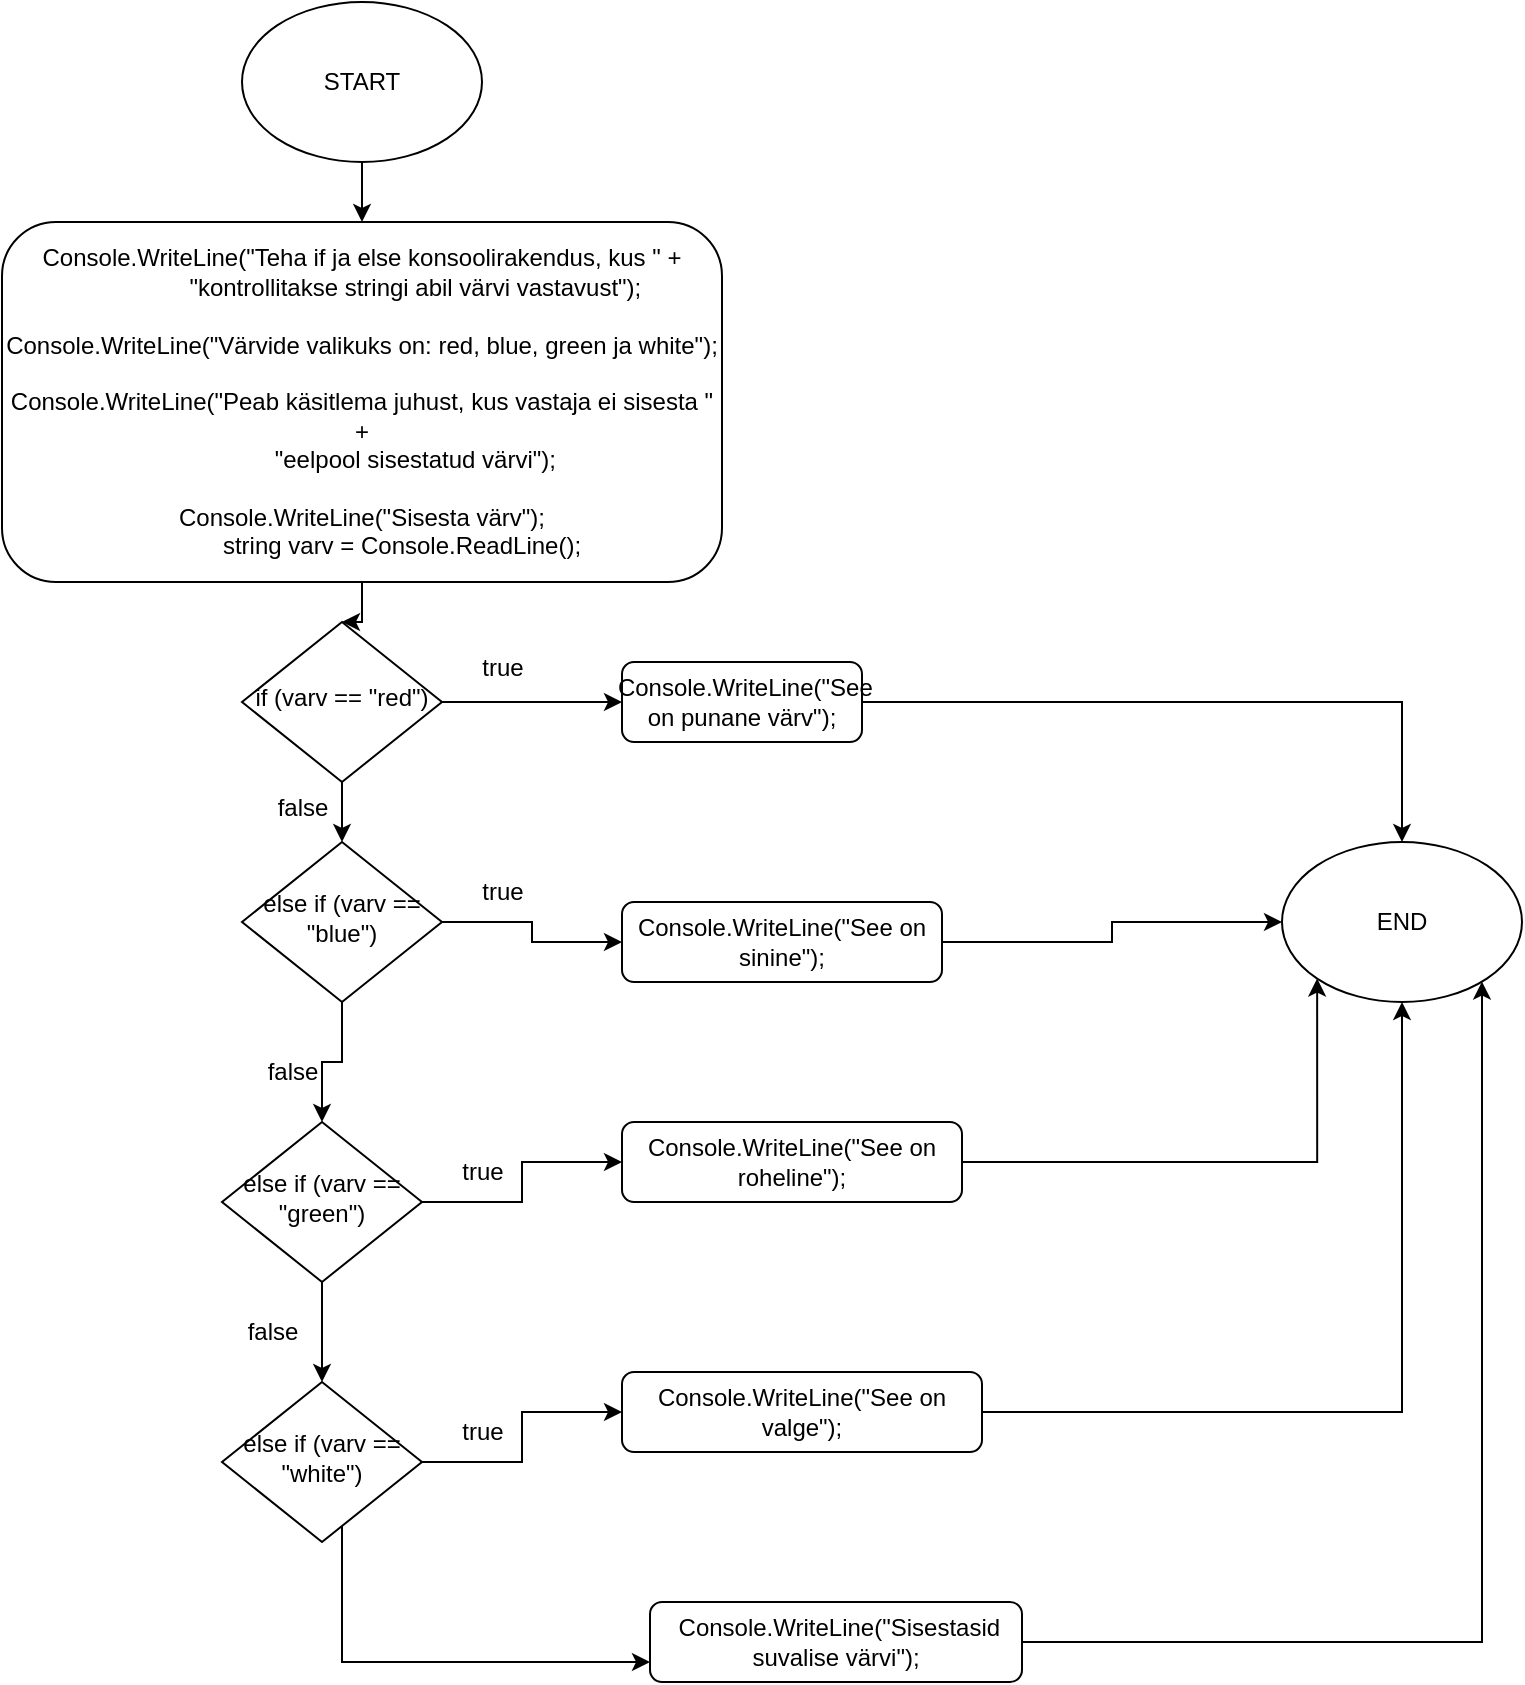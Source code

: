 <mxfile version="22.1.3" type="device">
  <diagram id="C5RBs43oDa-KdzZeNtuy" name="Page-1">
    <mxGraphModel dx="1434" dy="1915" grid="1" gridSize="10" guides="1" tooltips="1" connect="1" arrows="1" fold="1" page="1" pageScale="1" pageWidth="827" pageHeight="1169" math="0" shadow="0">
      <root>
        <mxCell id="WIyWlLk6GJQsqaUBKTNV-0" />
        <mxCell id="WIyWlLk6GJQsqaUBKTNV-1" parent="WIyWlLk6GJQsqaUBKTNV-0" />
        <mxCell id="SKYdTiVxKng6E62c-PCe-9" style="edgeStyle=orthogonalEdgeStyle;rounded=0;orthogonalLoop=1;jettySize=auto;html=1;entryX=0.5;entryY=0;entryDx=0;entryDy=0;" edge="1" parent="WIyWlLk6GJQsqaUBKTNV-1" source="WIyWlLk6GJQsqaUBKTNV-3" target="WIyWlLk6GJQsqaUBKTNV-6">
          <mxGeometry relative="1" as="geometry" />
        </mxCell>
        <mxCell id="WIyWlLk6GJQsqaUBKTNV-3" value="&lt;div&gt;Console.WriteLine(&quot;Teha if ja else konsoolirakendus, kus &quot; +&lt;/div&gt;&lt;div&gt;&amp;nbsp; &amp;nbsp; &amp;nbsp; &amp;nbsp; &amp;nbsp; &amp;nbsp; &amp;nbsp; &amp;nbsp; &quot;kontrollitakse stringi abil värvi vastavust&quot;);&lt;/div&gt;&lt;div&gt;&lt;br&gt;&lt;/div&gt;&lt;div&gt;Console.WriteLine(&quot;Värvide valikuks on: red, blue, green ja white&quot;);&lt;br&gt;&lt;/div&gt;&lt;div&gt;&lt;br&gt;&lt;/div&gt;&lt;div&gt;&lt;div&gt;Console.WriteLine(&quot;Peab käsitlema juhust, kus vastaja ei sisesta &quot; +&lt;/div&gt;&lt;div&gt;&amp;nbsp; &amp;nbsp; &amp;nbsp; &amp;nbsp; &amp;nbsp; &amp;nbsp; &amp;nbsp; &amp;nbsp; &quot;eelpool sisestatud värvi&quot;);&lt;/div&gt;&lt;/div&gt;&lt;div&gt;&lt;br&gt;&lt;/div&gt;&lt;div&gt;&lt;div&gt;Console.WriteLine(&quot;Sisesta värv&quot;);&lt;/div&gt;&lt;div&gt;&amp;nbsp; &amp;nbsp; &amp;nbsp; &amp;nbsp; &amp;nbsp; &amp;nbsp; string varv = Console.ReadLine();&lt;/div&gt;&lt;/div&gt;" style="rounded=1;whiteSpace=wrap;html=1;fontSize=12;glass=0;strokeWidth=1;shadow=0;" parent="WIyWlLk6GJQsqaUBKTNV-1" vertex="1">
          <mxGeometry x="30" y="-30" width="360" height="180" as="geometry" />
        </mxCell>
        <mxCell id="SKYdTiVxKng6E62c-PCe-10" style="edgeStyle=orthogonalEdgeStyle;rounded=0;orthogonalLoop=1;jettySize=auto;html=1;entryX=0.5;entryY=0;entryDx=0;entryDy=0;" edge="1" parent="WIyWlLk6GJQsqaUBKTNV-1" source="WIyWlLk6GJQsqaUBKTNV-6" target="WIyWlLk6GJQsqaUBKTNV-10">
          <mxGeometry relative="1" as="geometry" />
        </mxCell>
        <mxCell id="SKYdTiVxKng6E62c-PCe-14" style="edgeStyle=orthogonalEdgeStyle;rounded=0;orthogonalLoop=1;jettySize=auto;html=1;" edge="1" parent="WIyWlLk6GJQsqaUBKTNV-1" source="WIyWlLk6GJQsqaUBKTNV-6" target="WIyWlLk6GJQsqaUBKTNV-12">
          <mxGeometry relative="1" as="geometry" />
        </mxCell>
        <mxCell id="WIyWlLk6GJQsqaUBKTNV-6" value="if (varv == &quot;red&quot;)" style="rhombus;whiteSpace=wrap;html=1;shadow=0;fontFamily=Helvetica;fontSize=12;align=center;strokeWidth=1;spacing=6;spacingTop=-4;" parent="WIyWlLk6GJQsqaUBKTNV-1" vertex="1">
          <mxGeometry x="150" y="170" width="100" height="80" as="geometry" />
        </mxCell>
        <mxCell id="SKYdTiVxKng6E62c-PCe-15" style="edgeStyle=orthogonalEdgeStyle;rounded=0;orthogonalLoop=1;jettySize=auto;html=1;" edge="1" parent="WIyWlLk6GJQsqaUBKTNV-1" source="WIyWlLk6GJQsqaUBKTNV-10" target="WIyWlLk6GJQsqaUBKTNV-11">
          <mxGeometry relative="1" as="geometry" />
        </mxCell>
        <mxCell id="SKYdTiVxKng6E62c-PCe-20" style="edgeStyle=orthogonalEdgeStyle;rounded=0;orthogonalLoop=1;jettySize=auto;html=1;entryX=0.5;entryY=0;entryDx=0;entryDy=0;" edge="1" parent="WIyWlLk6GJQsqaUBKTNV-1" source="WIyWlLk6GJQsqaUBKTNV-10" target="SKYdTiVxKng6E62c-PCe-5">
          <mxGeometry relative="1" as="geometry" />
        </mxCell>
        <mxCell id="WIyWlLk6GJQsqaUBKTNV-10" value="else if (varv == &quot;blue&quot;)" style="rhombus;whiteSpace=wrap;html=1;shadow=0;fontFamily=Helvetica;fontSize=12;align=center;strokeWidth=1;spacing=6;spacingTop=-4;" parent="WIyWlLk6GJQsqaUBKTNV-1" vertex="1">
          <mxGeometry x="150" y="280" width="100" height="80" as="geometry" />
        </mxCell>
        <mxCell id="SKYdTiVxKng6E62c-PCe-26" style="edgeStyle=orthogonalEdgeStyle;rounded=0;orthogonalLoop=1;jettySize=auto;html=1;entryX=0;entryY=0.5;entryDx=0;entryDy=0;" edge="1" parent="WIyWlLk6GJQsqaUBKTNV-1" source="WIyWlLk6GJQsqaUBKTNV-11" target="SKYdTiVxKng6E62c-PCe-1">
          <mxGeometry relative="1" as="geometry" />
        </mxCell>
        <mxCell id="WIyWlLk6GJQsqaUBKTNV-11" value="Console.WriteLine(&quot;See on sinine&quot;);" style="rounded=1;whiteSpace=wrap;html=1;fontSize=12;glass=0;strokeWidth=1;shadow=0;" parent="WIyWlLk6GJQsqaUBKTNV-1" vertex="1">
          <mxGeometry x="340" y="310" width="160" height="40" as="geometry" />
        </mxCell>
        <mxCell id="SKYdTiVxKng6E62c-PCe-25" style="edgeStyle=orthogonalEdgeStyle;rounded=0;orthogonalLoop=1;jettySize=auto;html=1;" edge="1" parent="WIyWlLk6GJQsqaUBKTNV-1" source="WIyWlLk6GJQsqaUBKTNV-12" target="SKYdTiVxKng6E62c-PCe-1">
          <mxGeometry relative="1" as="geometry" />
        </mxCell>
        <mxCell id="WIyWlLk6GJQsqaUBKTNV-12" value="&amp;nbsp;Console.WriteLine(&quot;See on punane värv&quot;);" style="rounded=1;whiteSpace=wrap;html=1;fontSize=12;glass=0;strokeWidth=1;shadow=0;" parent="WIyWlLk6GJQsqaUBKTNV-1" vertex="1">
          <mxGeometry x="340" y="190" width="120" height="40" as="geometry" />
        </mxCell>
        <mxCell id="SKYdTiVxKng6E62c-PCe-3" style="edgeStyle=orthogonalEdgeStyle;rounded=0;orthogonalLoop=1;jettySize=auto;html=1;entryX=0.5;entryY=0;entryDx=0;entryDy=0;" edge="1" parent="WIyWlLk6GJQsqaUBKTNV-1" source="SKYdTiVxKng6E62c-PCe-0" target="WIyWlLk6GJQsqaUBKTNV-3">
          <mxGeometry relative="1" as="geometry" />
        </mxCell>
        <mxCell id="SKYdTiVxKng6E62c-PCe-0" value="START" style="ellipse;whiteSpace=wrap;html=1;" vertex="1" parent="WIyWlLk6GJQsqaUBKTNV-1">
          <mxGeometry x="150" y="-140" width="120" height="80" as="geometry" />
        </mxCell>
        <mxCell id="SKYdTiVxKng6E62c-PCe-1" value="END" style="ellipse;whiteSpace=wrap;html=1;" vertex="1" parent="WIyWlLk6GJQsqaUBKTNV-1">
          <mxGeometry x="670" y="280" width="120" height="80" as="geometry" />
        </mxCell>
        <mxCell id="SKYdTiVxKng6E62c-PCe-17" style="edgeStyle=orthogonalEdgeStyle;rounded=0;orthogonalLoop=1;jettySize=auto;html=1;" edge="1" parent="WIyWlLk6GJQsqaUBKTNV-1" source="SKYdTiVxKng6E62c-PCe-4" target="SKYdTiVxKng6E62c-PCe-7">
          <mxGeometry relative="1" as="geometry" />
        </mxCell>
        <mxCell id="SKYdTiVxKng6E62c-PCe-18" style="edgeStyle=orthogonalEdgeStyle;rounded=0;orthogonalLoop=1;jettySize=auto;html=1;entryX=0;entryY=0.75;entryDx=0;entryDy=0;" edge="1" parent="WIyWlLk6GJQsqaUBKTNV-1" source="SKYdTiVxKng6E62c-PCe-4" target="SKYdTiVxKng6E62c-PCe-8">
          <mxGeometry relative="1" as="geometry">
            <Array as="points">
              <mxPoint x="200" y="690" />
            </Array>
          </mxGeometry>
        </mxCell>
        <mxCell id="SKYdTiVxKng6E62c-PCe-4" value="else if (varv == &quot;white&quot;)" style="rhombus;whiteSpace=wrap;html=1;shadow=0;fontFamily=Helvetica;fontSize=12;align=center;strokeWidth=1;spacing=6;spacingTop=-4;" vertex="1" parent="WIyWlLk6GJQsqaUBKTNV-1">
          <mxGeometry x="140" y="550" width="100" height="80" as="geometry" />
        </mxCell>
        <mxCell id="SKYdTiVxKng6E62c-PCe-16" style="edgeStyle=orthogonalEdgeStyle;rounded=0;orthogonalLoop=1;jettySize=auto;html=1;" edge="1" parent="WIyWlLk6GJQsqaUBKTNV-1" source="SKYdTiVxKng6E62c-PCe-5" target="SKYdTiVxKng6E62c-PCe-6">
          <mxGeometry relative="1" as="geometry" />
        </mxCell>
        <mxCell id="SKYdTiVxKng6E62c-PCe-19" style="edgeStyle=orthogonalEdgeStyle;rounded=0;orthogonalLoop=1;jettySize=auto;html=1;entryX=0.5;entryY=0;entryDx=0;entryDy=0;" edge="1" parent="WIyWlLk6GJQsqaUBKTNV-1" source="SKYdTiVxKng6E62c-PCe-5" target="SKYdTiVxKng6E62c-PCe-4">
          <mxGeometry relative="1" as="geometry" />
        </mxCell>
        <mxCell id="SKYdTiVxKng6E62c-PCe-5" value="else if (varv == &quot;green&quot;)" style="rhombus;whiteSpace=wrap;html=1;shadow=0;fontFamily=Helvetica;fontSize=12;align=center;strokeWidth=1;spacing=6;spacingTop=-4;" vertex="1" parent="WIyWlLk6GJQsqaUBKTNV-1">
          <mxGeometry x="140" y="420" width="100" height="80" as="geometry" />
        </mxCell>
        <mxCell id="SKYdTiVxKng6E62c-PCe-27" style="edgeStyle=orthogonalEdgeStyle;rounded=0;orthogonalLoop=1;jettySize=auto;html=1;entryX=0;entryY=1;entryDx=0;entryDy=0;" edge="1" parent="WIyWlLk6GJQsqaUBKTNV-1" source="SKYdTiVxKng6E62c-PCe-6" target="SKYdTiVxKng6E62c-PCe-1">
          <mxGeometry relative="1" as="geometry" />
        </mxCell>
        <mxCell id="SKYdTiVxKng6E62c-PCe-6" value="Console.WriteLine(&quot;See on roheline&quot;);" style="rounded=1;whiteSpace=wrap;html=1;fontSize=12;glass=0;strokeWidth=1;shadow=0;" vertex="1" parent="WIyWlLk6GJQsqaUBKTNV-1">
          <mxGeometry x="340" y="420" width="170" height="40" as="geometry" />
        </mxCell>
        <mxCell id="SKYdTiVxKng6E62c-PCe-28" style="edgeStyle=orthogonalEdgeStyle;rounded=0;orthogonalLoop=1;jettySize=auto;html=1;entryX=0.5;entryY=1;entryDx=0;entryDy=0;" edge="1" parent="WIyWlLk6GJQsqaUBKTNV-1" source="SKYdTiVxKng6E62c-PCe-7" target="SKYdTiVxKng6E62c-PCe-1">
          <mxGeometry relative="1" as="geometry" />
        </mxCell>
        <mxCell id="SKYdTiVxKng6E62c-PCe-7" value="Console.WriteLine(&quot;See on valge&quot;);" style="rounded=1;whiteSpace=wrap;html=1;fontSize=12;glass=0;strokeWidth=1;shadow=0;" vertex="1" parent="WIyWlLk6GJQsqaUBKTNV-1">
          <mxGeometry x="340" y="545" width="180" height="40" as="geometry" />
        </mxCell>
        <mxCell id="SKYdTiVxKng6E62c-PCe-29" style="edgeStyle=orthogonalEdgeStyle;rounded=0;orthogonalLoop=1;jettySize=auto;html=1;" edge="1" parent="WIyWlLk6GJQsqaUBKTNV-1" source="SKYdTiVxKng6E62c-PCe-8" target="SKYdTiVxKng6E62c-PCe-1">
          <mxGeometry relative="1" as="geometry">
            <Array as="points">
              <mxPoint x="770" y="680" />
            </Array>
          </mxGeometry>
        </mxCell>
        <mxCell id="SKYdTiVxKng6E62c-PCe-8" value="&amp;nbsp;Console.WriteLine(&quot;Sisestasid suvalise värvi&quot;);" style="rounded=1;whiteSpace=wrap;html=1;fontSize=12;glass=0;strokeWidth=1;shadow=0;" vertex="1" parent="WIyWlLk6GJQsqaUBKTNV-1">
          <mxGeometry x="354" y="660" width="186" height="40" as="geometry" />
        </mxCell>
        <mxCell id="SKYdTiVxKng6E62c-PCe-11" value="false" style="text;html=1;align=center;verticalAlign=middle;resizable=0;points=[];autosize=1;strokeColor=none;fillColor=none;" vertex="1" parent="WIyWlLk6GJQsqaUBKTNV-1">
          <mxGeometry x="155" y="248" width="50" height="30" as="geometry" />
        </mxCell>
        <mxCell id="SKYdTiVxKng6E62c-PCe-12" value="false" style="text;html=1;align=center;verticalAlign=middle;resizable=0;points=[];autosize=1;strokeColor=none;fillColor=none;" vertex="1" parent="WIyWlLk6GJQsqaUBKTNV-1">
          <mxGeometry x="150" y="380" width="50" height="30" as="geometry" />
        </mxCell>
        <mxCell id="SKYdTiVxKng6E62c-PCe-13" value="false" style="text;html=1;align=center;verticalAlign=middle;resizable=0;points=[];autosize=1;strokeColor=none;fillColor=none;" vertex="1" parent="WIyWlLk6GJQsqaUBKTNV-1">
          <mxGeometry x="140" y="510" width="50" height="30" as="geometry" />
        </mxCell>
        <mxCell id="SKYdTiVxKng6E62c-PCe-21" value="true" style="text;html=1;align=center;verticalAlign=middle;resizable=0;points=[];autosize=1;strokeColor=none;fillColor=none;" vertex="1" parent="WIyWlLk6GJQsqaUBKTNV-1">
          <mxGeometry x="260" y="178" width="40" height="30" as="geometry" />
        </mxCell>
        <mxCell id="SKYdTiVxKng6E62c-PCe-22" value="true" style="text;html=1;align=center;verticalAlign=middle;resizable=0;points=[];autosize=1;strokeColor=none;fillColor=none;" vertex="1" parent="WIyWlLk6GJQsqaUBKTNV-1">
          <mxGeometry x="260" y="290" width="40" height="30" as="geometry" />
        </mxCell>
        <mxCell id="SKYdTiVxKng6E62c-PCe-23" value="true" style="text;html=1;align=center;verticalAlign=middle;resizable=0;points=[];autosize=1;strokeColor=none;fillColor=none;" vertex="1" parent="WIyWlLk6GJQsqaUBKTNV-1">
          <mxGeometry x="250" y="430" width="40" height="30" as="geometry" />
        </mxCell>
        <mxCell id="SKYdTiVxKng6E62c-PCe-24" value="true" style="text;html=1;align=center;verticalAlign=middle;resizable=0;points=[];autosize=1;strokeColor=none;fillColor=none;" vertex="1" parent="WIyWlLk6GJQsqaUBKTNV-1">
          <mxGeometry x="250" y="560" width="40" height="30" as="geometry" />
        </mxCell>
      </root>
    </mxGraphModel>
  </diagram>
</mxfile>
